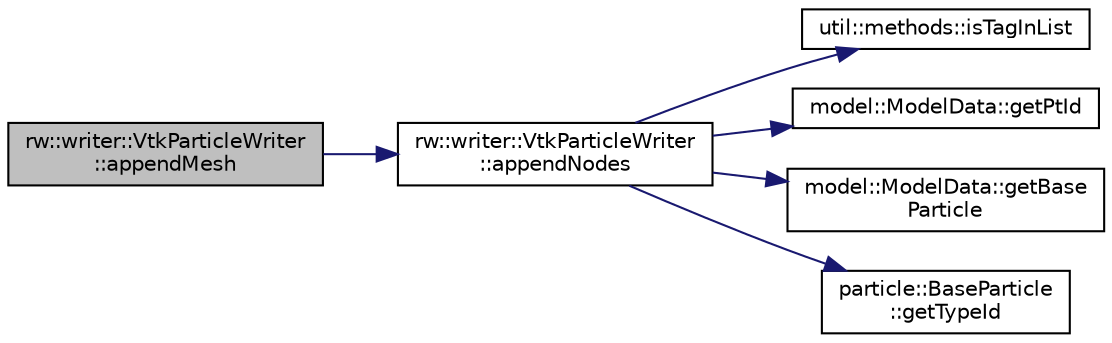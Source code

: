 digraph "rw::writer::VtkParticleWriter::appendMesh"
{
  edge [fontname="Helvetica",fontsize="10",labelfontname="Helvetica",labelfontsize="10"];
  node [fontname="Helvetica",fontsize="10",shape=record];
  rankdir="LR";
  Node4 [label="rw::writer::VtkParticleWriter\l::appendMesh",height=0.2,width=0.4,color="black", fillcolor="grey75", style="filled", fontcolor="black"];
  Node4 -> Node5 [color="midnightblue",fontsize="10",style="solid",fontname="Helvetica"];
  Node5 [label="rw::writer::VtkParticleWriter\l::appendNodes",height=0.2,width=0.4,color="black", fillcolor="white", style="filled",URL="$classrw_1_1writer_1_1VtkParticleWriter.html#a2adbf982a587a4d4d91879c9521e0fd5",tooltip="Writes the nodes to the file. "];
  Node5 -> Node6 [color="midnightblue",fontsize="10",style="solid",fontname="Helvetica"];
  Node6 [label="util::methods::isTagInList",height=0.2,width=0.4,color="black", fillcolor="white", style="filled",URL="$namespaceutil_1_1methods.html#ab21bec324f7d53e91378acc142303fb3",tooltip="Returns true if tag is found in the list of tags. "];
  Node5 -> Node7 [color="midnightblue",fontsize="10",style="solid",fontname="Helvetica"];
  Node7 [label="model::ModelData::getPtId",height=0.2,width=0.4,color="black", fillcolor="white", style="filled",URL="$classmodel_1_1ModelData.html#a5d4371ed532e829b82c926852505760e",tooltip="Get particle id given the location in particle list. "];
  Node5 -> Node8 [color="midnightblue",fontsize="10",style="solid",fontname="Helvetica"];
  Node8 [label="model::ModelData::getBase\lParticle",height=0.2,width=0.4,color="black", fillcolor="white", style="filled",URL="$classmodel_1_1ModelData.html#a4a055297b6e83e461e941c495e665e4c",tooltip="Get pointer to base particle. "];
  Node5 -> Node9 [color="midnightblue",fontsize="10",style="solid",fontname="Helvetica"];
  Node9 [label="particle::BaseParticle\l::getTypeId",height=0.2,width=0.4,color="black", fillcolor="white", style="filled",URL="$classparticle_1_1BaseParticle.html#aa369eb38bfda094cdb3243a97b8075bc",tooltip="Get id among the group of object in the same type as this. "];
}

